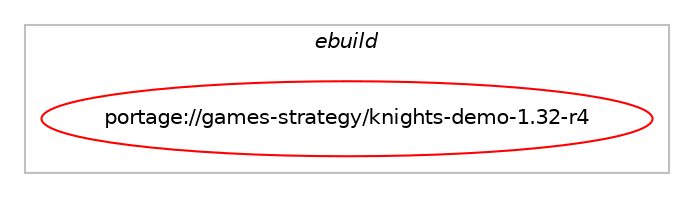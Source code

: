 digraph prolog {

# *************
# Graph options
# *************

newrank=true;
concentrate=true;
compound=true;
graph [rankdir=LR,fontname=Helvetica,fontsize=10,ranksep=1.5];#, ranksep=2.5, nodesep=0.2];
edge  [arrowhead=vee];
node  [fontname=Helvetica,fontsize=10];

# **********
# The ebuild
# **********

subgraph cluster_leftcol {
color=gray;
label=<<i>ebuild</i>>;
id [label="portage://games-strategy/knights-demo-1.32-r4", color=red, width=4, href="../games-strategy/knights-demo-1.32-r4.svg"];
}

# ****************
# The dependencies
# ****************

subgraph cluster_midcol {
color=gray;
label=<<i>dependencies</i>>;
subgraph cluster_compile {
fillcolor="#eeeeee";
style=filled;
label=<<i>compile</i>>;
}
subgraph cluster_compileandrun {
fillcolor="#eeeeee";
style=filled;
label=<<i>compile and run</i>>;
}
subgraph cluster_run {
fillcolor="#eeeeee";
style=filled;
label=<<i>run</i>>;
# *** BEGIN UNKNOWN DEPENDENCY TYPE (TODO) ***
# id -> equal(any_of_group([package_dependency(portage://games-strategy/knights-demo-1.32-r4,run,no,sys-libs,libxcrypt,none,[,,],[],[use(enable(compat),none)]),package_dependency(portage://games-strategy/knights-demo-1.32-r4,run,no,sys-libs,glibc,none,[,,],[],[use(enable(crypt),negative)])]))
# *** END UNKNOWN DEPENDENCY TYPE (TODO) ***

# *** BEGIN UNKNOWN DEPENDENCY TYPE (TODO) ***
# id -> equal(package_dependency(portage://games-strategy/knights-demo-1.32-r4,run,no,sys-libs,glibc,none,[,,],[],[]))
# *** END UNKNOWN DEPENDENCY TYPE (TODO) ***

# *** BEGIN UNKNOWN DEPENDENCY TYPE (TODO) ***
# id -> equal(package_dependency(portage://games-strategy/knights-demo-1.32-r4,run,no,x11-libs,libX11,greaterequal,[1.6.2,,,1.6.2],[],[use(enable(abi_x86_32),negative)]))
# *** END UNKNOWN DEPENDENCY TYPE (TODO) ***

# *** BEGIN UNKNOWN DEPENDENCY TYPE (TODO) ***
# id -> equal(package_dependency(portage://games-strategy/knights-demo-1.32-r4,run,no,x11-libs,libXau,greaterequal,[1.0.7,,-r1,1.0.7-r1],[],[use(enable(abi_x86_32),negative)]))
# *** END UNKNOWN DEPENDENCY TYPE (TODO) ***

# *** BEGIN UNKNOWN DEPENDENCY TYPE (TODO) ***
# id -> equal(package_dependency(portage://games-strategy/knights-demo-1.32-r4,run,no,x11-libs,libXdmcp,greaterequal,[1.1.1,,-r1,1.1.1-r1],[],[use(enable(abi_x86_32),negative)]))
# *** END UNKNOWN DEPENDENCY TYPE (TODO) ***

# *** BEGIN UNKNOWN DEPENDENCY TYPE (TODO) ***
# id -> equal(package_dependency(portage://games-strategy/knights-demo-1.32-r4,run,no,x11-libs,libXext,greaterequal,[1.3.2,,,1.3.2],[],[use(enable(abi_x86_32),negative)]))
# *** END UNKNOWN DEPENDENCY TYPE (TODO) ***

# *** BEGIN UNKNOWN DEPENDENCY TYPE (TODO) ***
# id -> equal(package_dependency(portage://games-strategy/knights-demo-1.32-r4,run,no,x11-libs,libXi,greaterequal,[1.7.2,,,1.7.2],[],[use(enable(abi_x86_32),negative)]))
# *** END UNKNOWN DEPENDENCY TYPE (TODO) ***

}
}

# **************
# The candidates
# **************

subgraph cluster_choices {
rank=same;
color=gray;
label=<<i>candidates</i>>;

}

}
